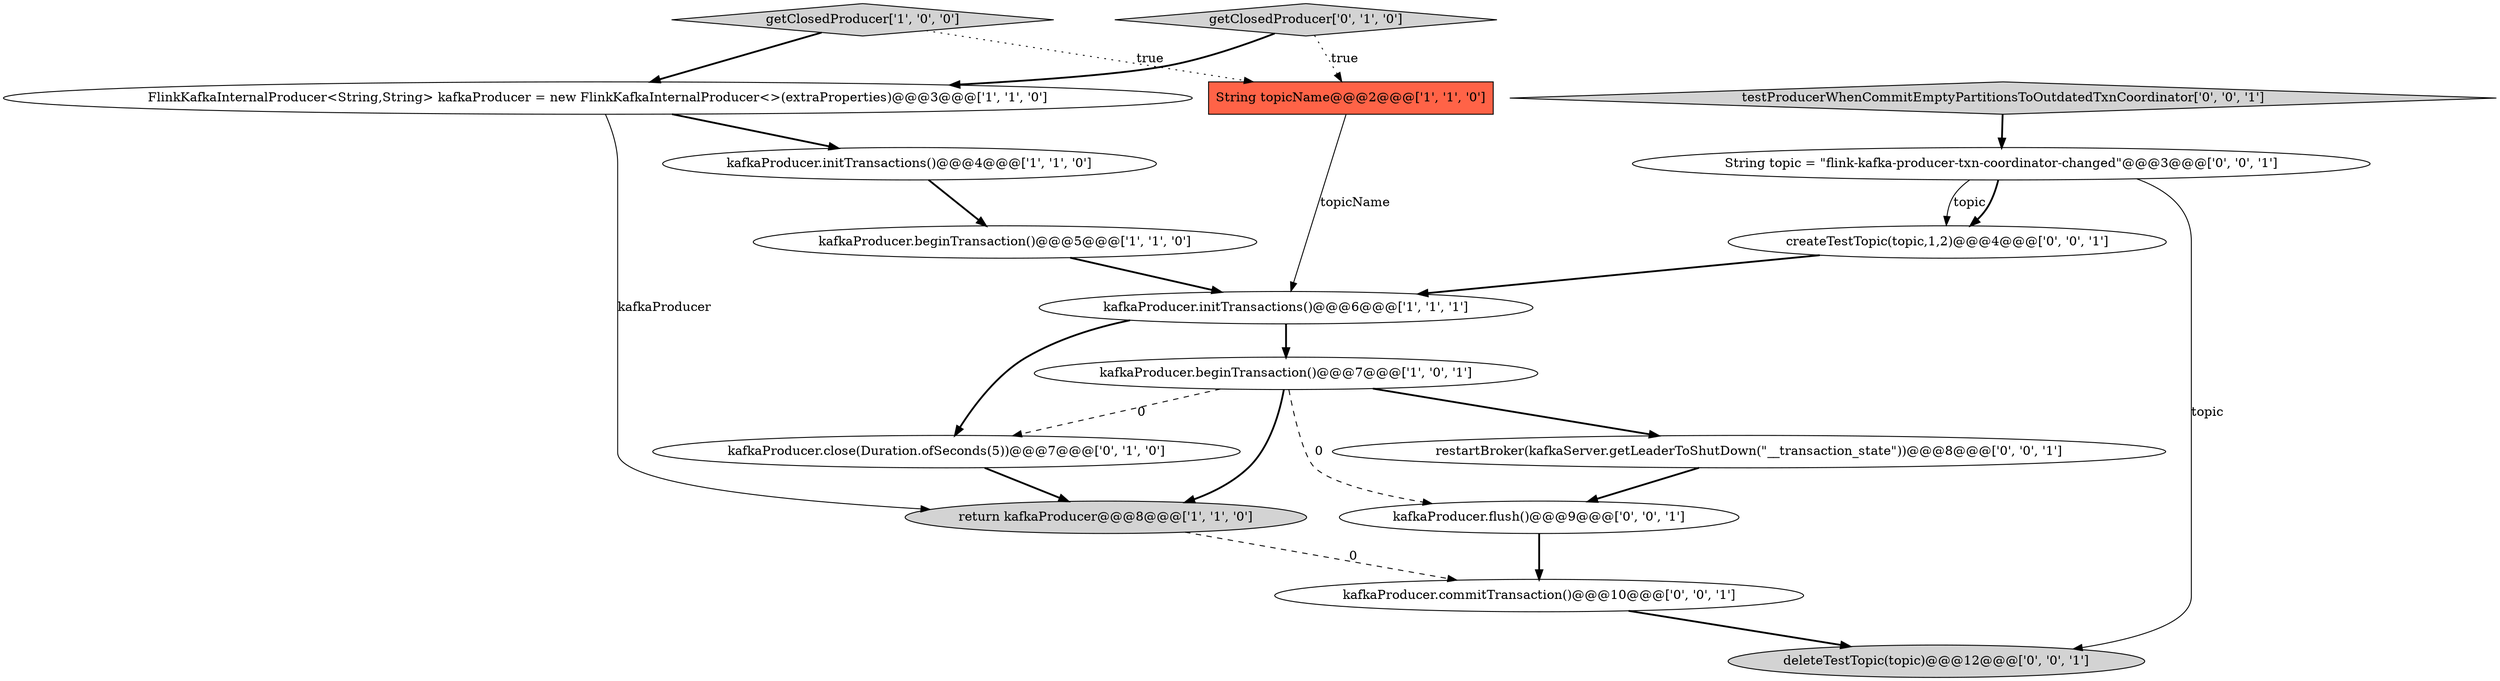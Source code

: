 digraph {
12 [style = filled, label = "kafkaProducer.flush()@@@9@@@['0', '0', '1']", fillcolor = white, shape = ellipse image = "AAA0AAABBB3BBB"];
6 [style = filled, label = "kafkaProducer.initTransactions()@@@4@@@['1', '1', '0']", fillcolor = white, shape = ellipse image = "AAA0AAABBB1BBB"];
2 [style = filled, label = "String topicName@@@2@@@['1', '1', '0']", fillcolor = tomato, shape = box image = "AAA0AAABBB1BBB"];
14 [style = filled, label = "kafkaProducer.commitTransaction()@@@10@@@['0', '0', '1']", fillcolor = white, shape = ellipse image = "AAA0AAABBB3BBB"];
3 [style = filled, label = "kafkaProducer.beginTransaction()@@@5@@@['1', '1', '0']", fillcolor = white, shape = ellipse image = "AAA0AAABBB1BBB"];
11 [style = filled, label = "deleteTestTopic(topic)@@@12@@@['0', '0', '1']", fillcolor = lightgray, shape = ellipse image = "AAA0AAABBB3BBB"];
4 [style = filled, label = "kafkaProducer.beginTransaction()@@@7@@@['1', '0', '1']", fillcolor = white, shape = ellipse image = "AAA0AAABBB1BBB"];
7 [style = filled, label = "getClosedProducer['1', '0', '0']", fillcolor = lightgray, shape = diamond image = "AAA0AAABBB1BBB"];
0 [style = filled, label = "kafkaProducer.initTransactions()@@@6@@@['1', '1', '1']", fillcolor = white, shape = ellipse image = "AAA0AAABBB1BBB"];
9 [style = filled, label = "kafkaProducer.close(Duration.ofSeconds(5))@@@7@@@['0', '1', '0']", fillcolor = white, shape = ellipse image = "AAA1AAABBB2BBB"];
15 [style = filled, label = "createTestTopic(topic,1,2)@@@4@@@['0', '0', '1']", fillcolor = white, shape = ellipse image = "AAA0AAABBB3BBB"];
13 [style = filled, label = "restartBroker(kafkaServer.getLeaderToShutDown(\"__transaction_state\"))@@@8@@@['0', '0', '1']", fillcolor = white, shape = ellipse image = "AAA0AAABBB3BBB"];
8 [style = filled, label = "getClosedProducer['0', '1', '0']", fillcolor = lightgray, shape = diamond image = "AAA0AAABBB2BBB"];
16 [style = filled, label = "testProducerWhenCommitEmptyPartitionsToOutdatedTxnCoordinator['0', '0', '1']", fillcolor = lightgray, shape = diamond image = "AAA0AAABBB3BBB"];
5 [style = filled, label = "return kafkaProducer@@@8@@@['1', '1', '0']", fillcolor = lightgray, shape = ellipse image = "AAA0AAABBB1BBB"];
10 [style = filled, label = "String topic = \"flink-kafka-producer-txn-coordinator-changed\"@@@3@@@['0', '0', '1']", fillcolor = white, shape = ellipse image = "AAA0AAABBB3BBB"];
1 [style = filled, label = "FlinkKafkaInternalProducer<String,String> kafkaProducer = new FlinkKafkaInternalProducer<>(extraProperties)@@@3@@@['1', '1', '0']", fillcolor = white, shape = ellipse image = "AAA0AAABBB1BBB"];
7->2 [style = dotted, label="true"];
0->4 [style = bold, label=""];
4->12 [style = dashed, label="0"];
5->14 [style = dashed, label="0"];
10->11 [style = solid, label="topic"];
4->9 [style = dashed, label="0"];
12->14 [style = bold, label=""];
4->5 [style = bold, label=""];
0->9 [style = bold, label=""];
8->2 [style = dotted, label="true"];
10->15 [style = solid, label="topic"];
1->6 [style = bold, label=""];
14->11 [style = bold, label=""];
16->10 [style = bold, label=""];
8->1 [style = bold, label=""];
13->12 [style = bold, label=""];
15->0 [style = bold, label=""];
1->5 [style = solid, label="kafkaProducer"];
3->0 [style = bold, label=""];
6->3 [style = bold, label=""];
2->0 [style = solid, label="topicName"];
4->13 [style = bold, label=""];
10->15 [style = bold, label=""];
7->1 [style = bold, label=""];
9->5 [style = bold, label=""];
}
